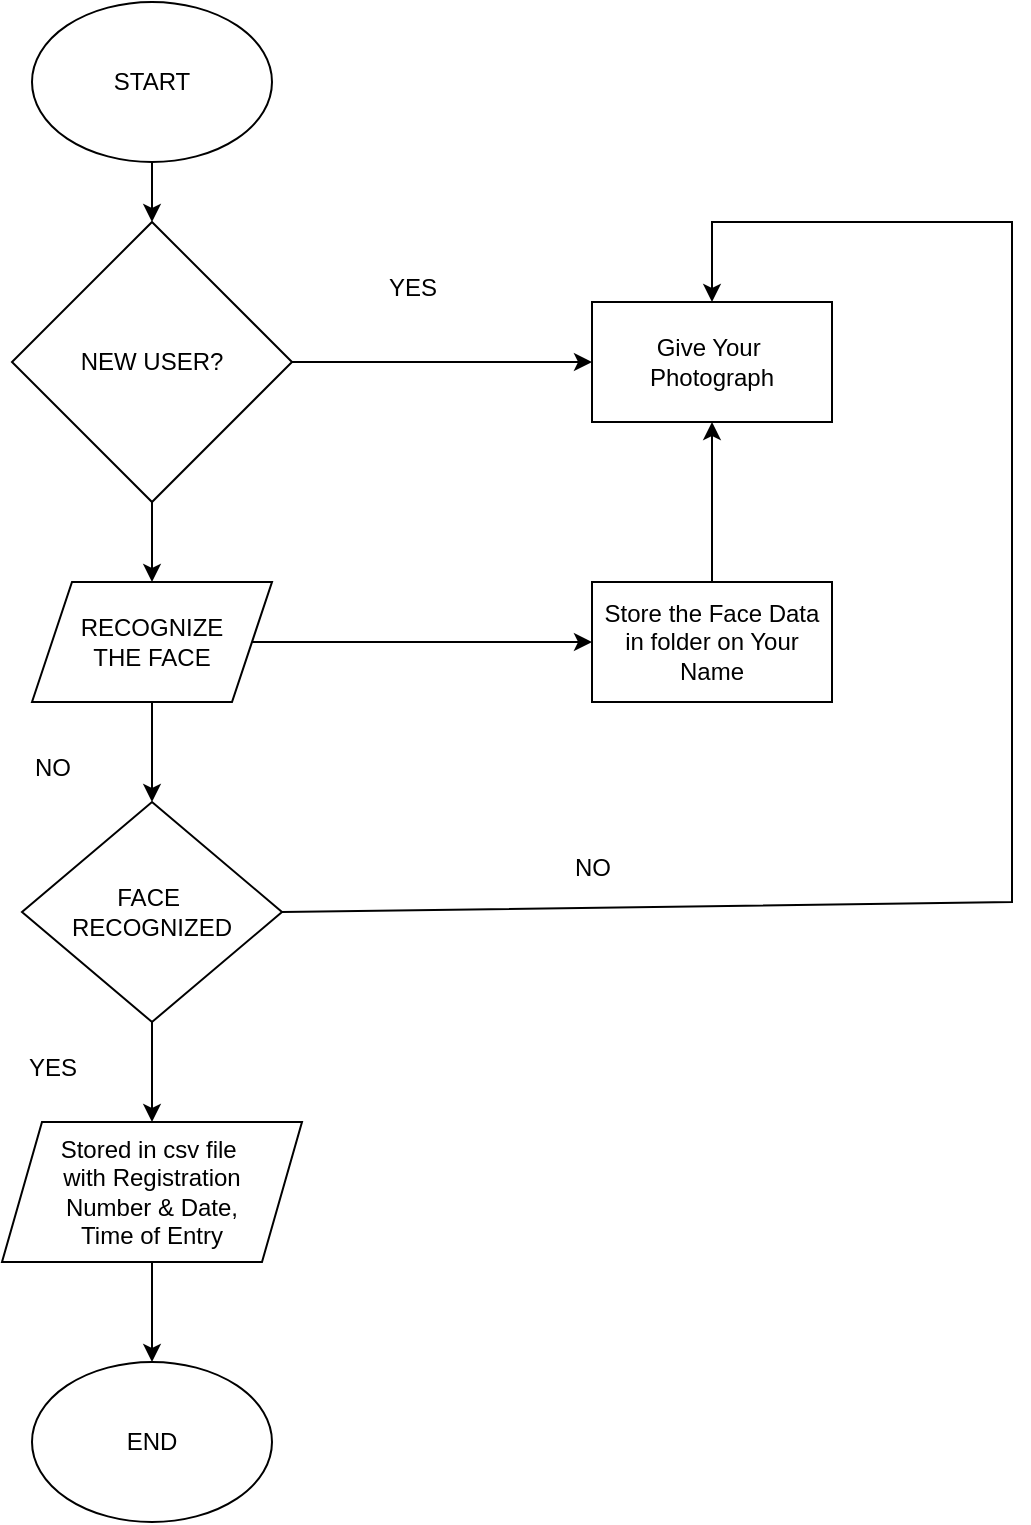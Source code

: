 <mxfile version="28.2.5">
  <diagram name="Page-1" id="AbbnWgtlG-M7LyE6tYor">
    <mxGraphModel dx="1489" dy="814" grid="1" gridSize="10" guides="1" tooltips="1" connect="1" arrows="1" fold="1" page="1" pageScale="1" pageWidth="850" pageHeight="1100" math="0" shadow="0">
      <root>
        <mxCell id="0" />
        <mxCell id="1" parent="0" />
        <mxCell id="1Cvh_RMkwMr6RXCInBIu-7" value="" style="edgeStyle=orthogonalEdgeStyle;rounded=0;orthogonalLoop=1;jettySize=auto;html=1;" edge="1" parent="1" source="1Cvh_RMkwMr6RXCInBIu-1" target="1Cvh_RMkwMr6RXCInBIu-2">
          <mxGeometry relative="1" as="geometry" />
        </mxCell>
        <mxCell id="1Cvh_RMkwMr6RXCInBIu-1" value="START" style="ellipse;whiteSpace=wrap;html=1;fillColor=light-dark(#FFFFFF,#B5739D);fontColor=light-dark(#000000,#000000);" vertex="1" parent="1">
          <mxGeometry x="220" y="20" width="120" height="80" as="geometry" />
        </mxCell>
        <mxCell id="1Cvh_RMkwMr6RXCInBIu-8" value="" style="edgeStyle=orthogonalEdgeStyle;rounded=0;orthogonalLoop=1;jettySize=auto;html=1;" edge="1" parent="1" source="1Cvh_RMkwMr6RXCInBIu-2" target="1Cvh_RMkwMr6RXCInBIu-3">
          <mxGeometry relative="1" as="geometry" />
        </mxCell>
        <mxCell id="1Cvh_RMkwMr6RXCInBIu-17" value="" style="edgeStyle=orthogonalEdgeStyle;rounded=0;orthogonalLoop=1;jettySize=auto;html=1;" edge="1" parent="1" source="1Cvh_RMkwMr6RXCInBIu-2" target="1Cvh_RMkwMr6RXCInBIu-16">
          <mxGeometry relative="1" as="geometry" />
        </mxCell>
        <mxCell id="1Cvh_RMkwMr6RXCInBIu-2" value="NEW USER?" style="rhombus;whiteSpace=wrap;html=1;fillColor=light-dark(#FFFFFF,#67AB9F);strokeColor=light-dark(#000000,#000000);fontColor=light-dark(#000000,#000000);" vertex="1" parent="1">
          <mxGeometry x="210" y="130" width="140" height="140" as="geometry" />
        </mxCell>
        <mxCell id="1Cvh_RMkwMr6RXCInBIu-9" value="" style="edgeStyle=orthogonalEdgeStyle;rounded=0;orthogonalLoop=1;jettySize=auto;html=1;" edge="1" parent="1" source="1Cvh_RMkwMr6RXCInBIu-3" target="1Cvh_RMkwMr6RXCInBIu-4">
          <mxGeometry relative="1" as="geometry" />
        </mxCell>
        <mxCell id="1Cvh_RMkwMr6RXCInBIu-19" value="" style="edgeStyle=orthogonalEdgeStyle;rounded=0;orthogonalLoop=1;jettySize=auto;html=1;" edge="1" parent="1" source="1Cvh_RMkwMr6RXCInBIu-3" target="1Cvh_RMkwMr6RXCInBIu-18">
          <mxGeometry relative="1" as="geometry" />
        </mxCell>
        <mxCell id="1Cvh_RMkwMr6RXCInBIu-3" value="RECOGNIZE&lt;div&gt;THE FACE&lt;/div&gt;" style="shape=parallelogram;perimeter=parallelogramPerimeter;whiteSpace=wrap;html=1;fixedSize=1;fillColor=light-dark(#FFFFFF,#FFFF66);fontColor=light-dark(#000000,#000000);" vertex="1" parent="1">
          <mxGeometry x="220" y="310" width="120" height="60" as="geometry" />
        </mxCell>
        <mxCell id="1Cvh_RMkwMr6RXCInBIu-10" value="" style="edgeStyle=orthogonalEdgeStyle;rounded=0;orthogonalLoop=1;jettySize=auto;html=1;" edge="1" parent="1" source="1Cvh_RMkwMr6RXCInBIu-4" target="1Cvh_RMkwMr6RXCInBIu-5">
          <mxGeometry relative="1" as="geometry" />
        </mxCell>
        <mxCell id="1Cvh_RMkwMr6RXCInBIu-4" value="FACE&amp;nbsp;&lt;div&gt;RECOGNIZED&lt;/div&gt;" style="rhombus;whiteSpace=wrap;html=1;fillColor=light-dark(#FFFFFF,#FFB366);fontColor=light-dark(#000000,#000000);" vertex="1" parent="1">
          <mxGeometry x="215" y="420" width="130" height="110" as="geometry" />
        </mxCell>
        <mxCell id="1Cvh_RMkwMr6RXCInBIu-11" value="" style="edgeStyle=orthogonalEdgeStyle;rounded=0;orthogonalLoop=1;jettySize=auto;html=1;" edge="1" parent="1" source="1Cvh_RMkwMr6RXCInBIu-5" target="1Cvh_RMkwMr6RXCInBIu-6">
          <mxGeometry relative="1" as="geometry" />
        </mxCell>
        <mxCell id="1Cvh_RMkwMr6RXCInBIu-5" value="Stored in csv file&amp;nbsp;&lt;div&gt;with Registration&lt;/div&gt;&lt;div&gt;Number &amp;amp; Date,&lt;/div&gt;&lt;div&gt;Time of Entry&lt;/div&gt;" style="shape=parallelogram;perimeter=parallelogramPerimeter;whiteSpace=wrap;html=1;fixedSize=1;fillColor=light-dark(#FFFFFF,#FF99CC);fontColor=light-dark(#000000,#000000);" vertex="1" parent="1">
          <mxGeometry x="205" y="580" width="150" height="70" as="geometry" />
        </mxCell>
        <mxCell id="1Cvh_RMkwMr6RXCInBIu-6" value="END" style="ellipse;whiteSpace=wrap;html=1;fillColor=light-dark(#FFFFFF,#CCFFFF);fontColor=light-dark(#000000,#000000);" vertex="1" parent="1">
          <mxGeometry x="220" y="700" width="120" height="80" as="geometry" />
        </mxCell>
        <mxCell id="1Cvh_RMkwMr6RXCInBIu-16" value="Give Your&amp;nbsp;&lt;div&gt;Photograph&lt;/div&gt;" style="whiteSpace=wrap;html=1;fillColor=light-dark(#FFFFFF,#FF9999);fontColor=light-dark(#000000,#000000);" vertex="1" parent="1">
          <mxGeometry x="500" y="170" width="120" height="60" as="geometry" />
        </mxCell>
        <mxCell id="1Cvh_RMkwMr6RXCInBIu-20" value="" style="edgeStyle=orthogonalEdgeStyle;rounded=0;orthogonalLoop=1;jettySize=auto;html=1;" edge="1" parent="1" source="1Cvh_RMkwMr6RXCInBIu-18" target="1Cvh_RMkwMr6RXCInBIu-16">
          <mxGeometry relative="1" as="geometry" />
        </mxCell>
        <mxCell id="1Cvh_RMkwMr6RXCInBIu-18" value="Store the Face Data&lt;div&gt;in folder on Your Name&lt;/div&gt;" style="whiteSpace=wrap;html=1;fillColor=light-dark(#FFFFFF,#CC99FF);fontColor=light-dark(#000000,#000000);" vertex="1" parent="1">
          <mxGeometry x="500" y="310" width="120" height="60" as="geometry" />
        </mxCell>
        <mxCell id="1Cvh_RMkwMr6RXCInBIu-24" value="" style="endArrow=classic;html=1;rounded=0;exitX=1;exitY=0.5;exitDx=0;exitDy=0;entryX=0.5;entryY=0;entryDx=0;entryDy=0;" edge="1" parent="1" source="1Cvh_RMkwMr6RXCInBIu-4" target="1Cvh_RMkwMr6RXCInBIu-16">
          <mxGeometry width="50" height="50" relative="1" as="geometry">
            <mxPoint x="370" y="430" as="sourcePoint" />
            <mxPoint x="560" y="160" as="targetPoint" />
            <Array as="points">
              <mxPoint x="710" y="470" />
              <mxPoint x="710" y="130" />
              <mxPoint x="560" y="130" />
            </Array>
          </mxGeometry>
        </mxCell>
        <mxCell id="1Cvh_RMkwMr6RXCInBIu-25" value="YES" style="text;html=1;align=center;verticalAlign=middle;resizable=0;points=[];autosize=1;strokeColor=none;fillColor=none;" vertex="1" parent="1">
          <mxGeometry x="205" y="538" width="50" height="30" as="geometry" />
        </mxCell>
        <mxCell id="1Cvh_RMkwMr6RXCInBIu-26" value="NO" style="text;html=1;align=center;verticalAlign=middle;resizable=0;points=[];autosize=1;strokeColor=none;fillColor=none;" vertex="1" parent="1">
          <mxGeometry x="210" y="388" width="40" height="30" as="geometry" />
        </mxCell>
        <mxCell id="1Cvh_RMkwMr6RXCInBIu-27" value="NO" style="text;html=1;align=center;verticalAlign=middle;resizable=0;points=[];autosize=1;strokeColor=none;fillColor=none;" vertex="1" parent="1">
          <mxGeometry x="480" y="438" width="40" height="30" as="geometry" />
        </mxCell>
        <mxCell id="1Cvh_RMkwMr6RXCInBIu-28" value="YES" style="text;html=1;align=center;verticalAlign=middle;resizable=0;points=[];autosize=1;strokeColor=none;fillColor=none;" vertex="1" parent="1">
          <mxGeometry x="385" y="148" width="50" height="30" as="geometry" />
        </mxCell>
      </root>
    </mxGraphModel>
  </diagram>
</mxfile>
